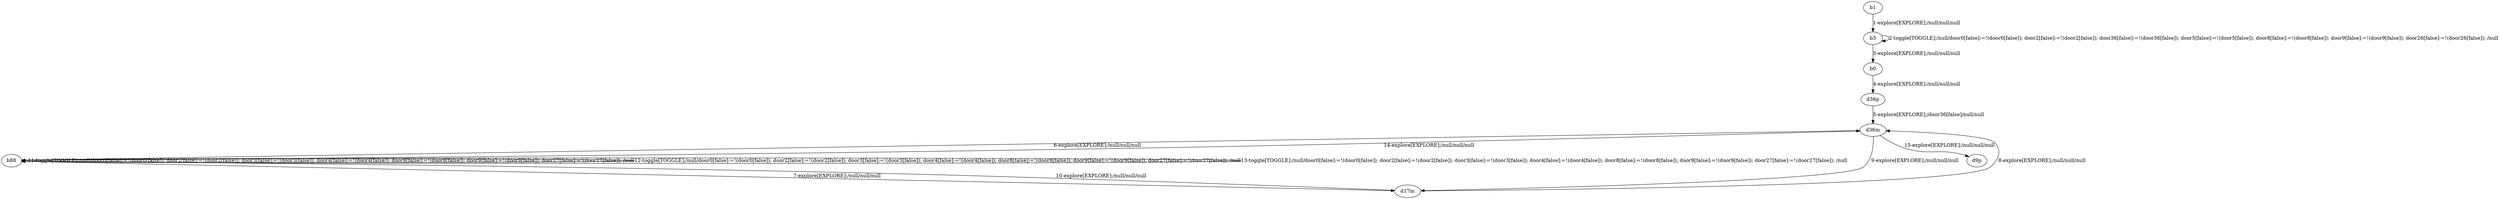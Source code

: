 # Total number of goals covered by this test: 3
# d17m --> b88
# b88 --> b88
# d17m --> d36m

digraph g {
"b1" -> "b3" [label = "1-explore[EXPLORE];/null/null/null"];
"b3" -> "b3" [label = "2-toggle[TOGGLE];/null/door0[false]:=!(door0[false]); door2[false]:=!(door2[false]); door36[false]:=!(door36[false]); door5[false]:=!(door5[false]); door8[false]:=!(door8[false]); door9[false]:=!(door9[false]); door26[false]:=!(door26[false]); /null"];
"b3" -> "b0" [label = "3-explore[EXPLORE];/null/null/null"];
"b0" -> "d36p" [label = "4-explore[EXPLORE];/null/null/null"];
"d36p" -> "d36m" [label = "5-explore[EXPLORE];/door36[false]/null/null"];
"d36m" -> "b88" [label = "6-explore[EXPLORE];/null/null/null"];
"b88" -> "d17m" [label = "7-explore[EXPLORE];/null/null/null"];
"d17m" -> "d36m" [label = "8-explore[EXPLORE];/null/null/null"];
"d36m" -> "d17m" [label = "9-explore[EXPLORE];/null/null/null"];
"d17m" -> "b88" [label = "10-explore[EXPLORE];/null/null/null"];
"b88" -> "b88" [label = "11-toggle[TOGGLE];/null/door0[false]:=!(door0[false]); door2[false]:=!(door2[false]); door3[false]:=!(door3[false]); door4[false]:=!(door4[false]); door8[false]:=!(door8[false]); door9[false]:=!(door9[false]); door27[false]:=!(door27[false]); /null"];
"b88" -> "b88" [label = "12-toggle[TOGGLE];/null/door0[false]:=!(door0[false]); door2[false]:=!(door2[false]); door3[false]:=!(door3[false]); door4[false]:=!(door4[false]); door8[false]:=!(door8[false]); door9[false]:=!(door9[false]); door27[false]:=!(door27[false]); /null"];
"b88" -> "b88" [label = "13-toggle[TOGGLE];/null/door0[false]:=!(door0[false]); door2[false]:=!(door2[false]); door3[false]:=!(door3[false]); door4[false]:=!(door4[false]); door8[false]:=!(door8[false]); door9[false]:=!(door9[false]); door27[false]:=!(door27[false]); /null"];
"b88" -> "d36m" [label = "14-explore[EXPLORE];/null/null/null"];
"d36m" -> "d9p" [label = "15-explore[EXPLORE];/null/null/null"];
}